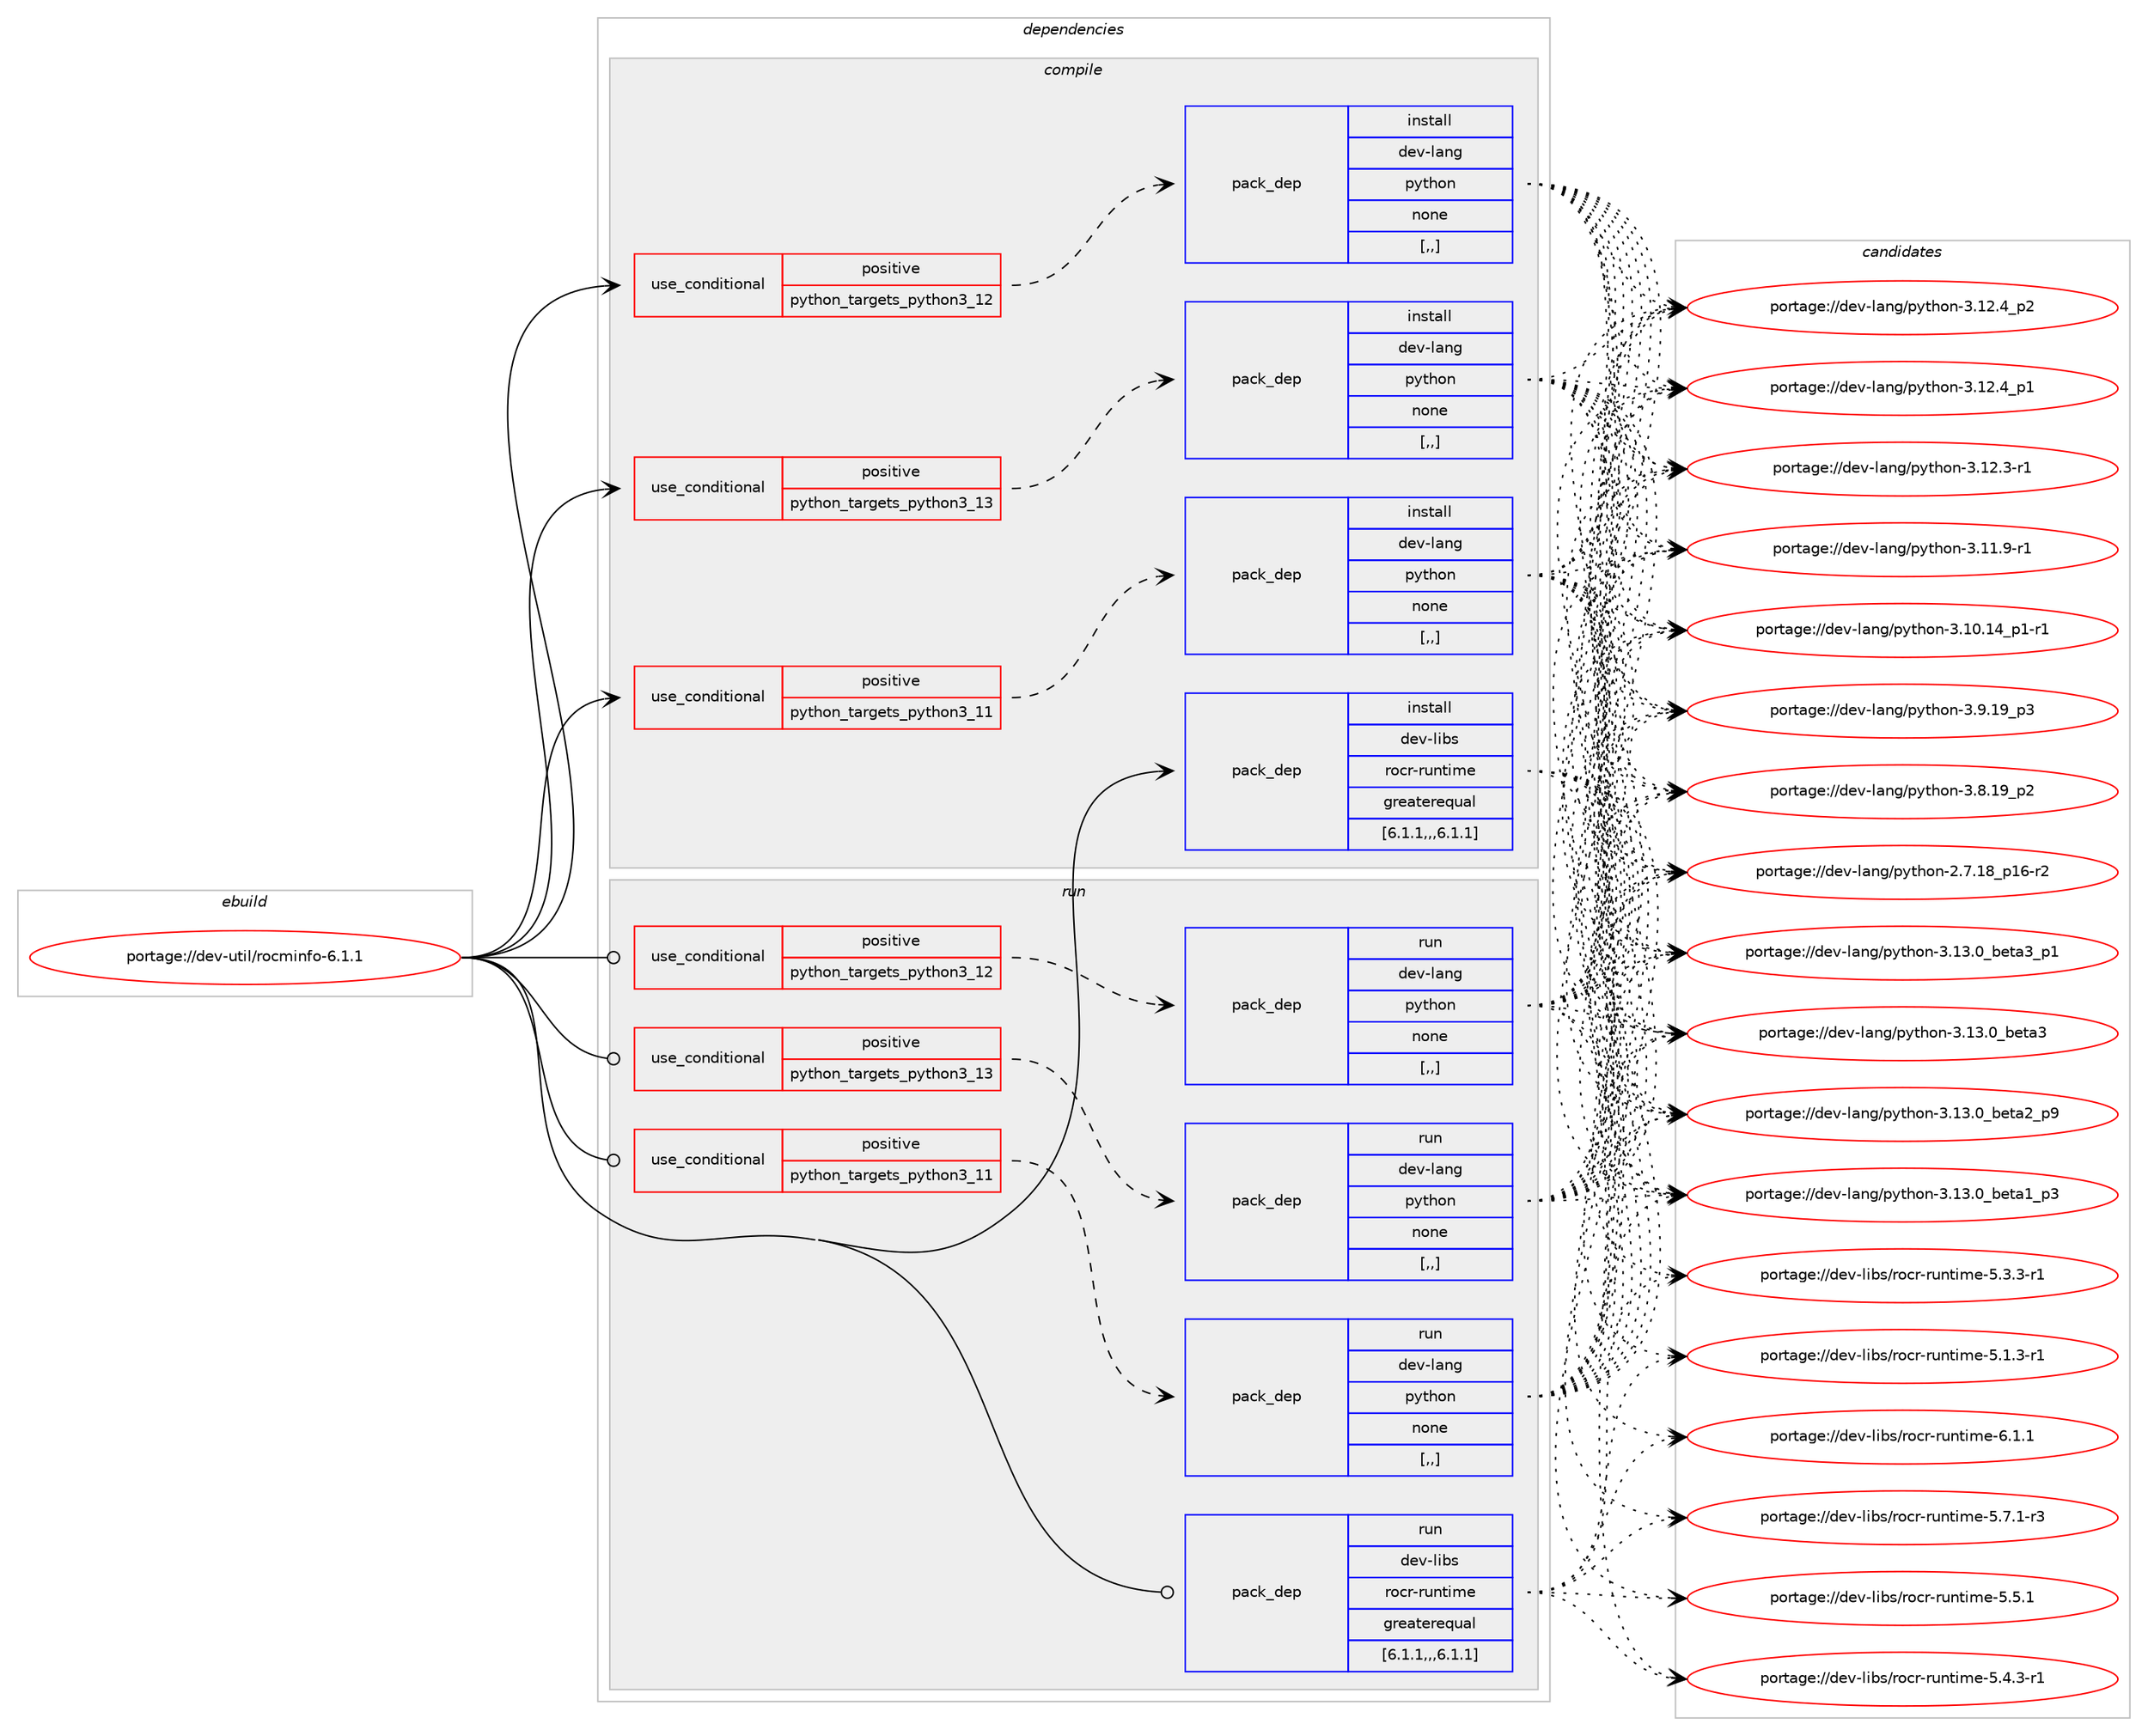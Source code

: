 digraph prolog {

# *************
# Graph options
# *************

newrank=true;
concentrate=true;
compound=true;
graph [rankdir=LR,fontname=Helvetica,fontsize=10,ranksep=1.5];#, ranksep=2.5, nodesep=0.2];
edge  [arrowhead=vee];
node  [fontname=Helvetica,fontsize=10];

# **********
# The ebuild
# **********

subgraph cluster_leftcol {
color=gray;
label=<<i>ebuild</i>>;
id [label="portage://dev-util/rocminfo-6.1.1", color=red, width=4, href="../dev-util/rocminfo-6.1.1.svg"];
}

# ****************
# The dependencies
# ****************

subgraph cluster_midcol {
color=gray;
label=<<i>dependencies</i>>;
subgraph cluster_compile {
fillcolor="#eeeeee";
style=filled;
label=<<i>compile</i>>;
subgraph cond61478 {
dependency218701 [label=<<TABLE BORDER="0" CELLBORDER="1" CELLSPACING="0" CELLPADDING="4"><TR><TD ROWSPAN="3" CELLPADDING="10">use_conditional</TD></TR><TR><TD>positive</TD></TR><TR><TD>python_targets_python3_11</TD></TR></TABLE>>, shape=none, color=red];
subgraph pack155765 {
dependency218702 [label=<<TABLE BORDER="0" CELLBORDER="1" CELLSPACING="0" CELLPADDING="4" WIDTH="220"><TR><TD ROWSPAN="6" CELLPADDING="30">pack_dep</TD></TR><TR><TD WIDTH="110">install</TD></TR><TR><TD>dev-lang</TD></TR><TR><TD>python</TD></TR><TR><TD>none</TD></TR><TR><TD>[,,]</TD></TR></TABLE>>, shape=none, color=blue];
}
dependency218701:e -> dependency218702:w [weight=20,style="dashed",arrowhead="vee"];
}
id:e -> dependency218701:w [weight=20,style="solid",arrowhead="vee"];
subgraph cond61479 {
dependency218703 [label=<<TABLE BORDER="0" CELLBORDER="1" CELLSPACING="0" CELLPADDING="4"><TR><TD ROWSPAN="3" CELLPADDING="10">use_conditional</TD></TR><TR><TD>positive</TD></TR><TR><TD>python_targets_python3_12</TD></TR></TABLE>>, shape=none, color=red];
subgraph pack155766 {
dependency218704 [label=<<TABLE BORDER="0" CELLBORDER="1" CELLSPACING="0" CELLPADDING="4" WIDTH="220"><TR><TD ROWSPAN="6" CELLPADDING="30">pack_dep</TD></TR><TR><TD WIDTH="110">install</TD></TR><TR><TD>dev-lang</TD></TR><TR><TD>python</TD></TR><TR><TD>none</TD></TR><TR><TD>[,,]</TD></TR></TABLE>>, shape=none, color=blue];
}
dependency218703:e -> dependency218704:w [weight=20,style="dashed",arrowhead="vee"];
}
id:e -> dependency218703:w [weight=20,style="solid",arrowhead="vee"];
subgraph cond61480 {
dependency218705 [label=<<TABLE BORDER="0" CELLBORDER="1" CELLSPACING="0" CELLPADDING="4"><TR><TD ROWSPAN="3" CELLPADDING="10">use_conditional</TD></TR><TR><TD>positive</TD></TR><TR><TD>python_targets_python3_13</TD></TR></TABLE>>, shape=none, color=red];
subgraph pack155767 {
dependency218706 [label=<<TABLE BORDER="0" CELLBORDER="1" CELLSPACING="0" CELLPADDING="4" WIDTH="220"><TR><TD ROWSPAN="6" CELLPADDING="30">pack_dep</TD></TR><TR><TD WIDTH="110">install</TD></TR><TR><TD>dev-lang</TD></TR><TR><TD>python</TD></TR><TR><TD>none</TD></TR><TR><TD>[,,]</TD></TR></TABLE>>, shape=none, color=blue];
}
dependency218705:e -> dependency218706:w [weight=20,style="dashed",arrowhead="vee"];
}
id:e -> dependency218705:w [weight=20,style="solid",arrowhead="vee"];
subgraph pack155768 {
dependency218707 [label=<<TABLE BORDER="0" CELLBORDER="1" CELLSPACING="0" CELLPADDING="4" WIDTH="220"><TR><TD ROWSPAN="6" CELLPADDING="30">pack_dep</TD></TR><TR><TD WIDTH="110">install</TD></TR><TR><TD>dev-libs</TD></TR><TR><TD>rocr-runtime</TD></TR><TR><TD>greaterequal</TD></TR><TR><TD>[6.1.1,,,6.1.1]</TD></TR></TABLE>>, shape=none, color=blue];
}
id:e -> dependency218707:w [weight=20,style="solid",arrowhead="vee"];
}
subgraph cluster_compileandrun {
fillcolor="#eeeeee";
style=filled;
label=<<i>compile and run</i>>;
}
subgraph cluster_run {
fillcolor="#eeeeee";
style=filled;
label=<<i>run</i>>;
subgraph cond61481 {
dependency218708 [label=<<TABLE BORDER="0" CELLBORDER="1" CELLSPACING="0" CELLPADDING="4"><TR><TD ROWSPAN="3" CELLPADDING="10">use_conditional</TD></TR><TR><TD>positive</TD></TR><TR><TD>python_targets_python3_11</TD></TR></TABLE>>, shape=none, color=red];
subgraph pack155769 {
dependency218709 [label=<<TABLE BORDER="0" CELLBORDER="1" CELLSPACING="0" CELLPADDING="4" WIDTH="220"><TR><TD ROWSPAN="6" CELLPADDING="30">pack_dep</TD></TR><TR><TD WIDTH="110">run</TD></TR><TR><TD>dev-lang</TD></TR><TR><TD>python</TD></TR><TR><TD>none</TD></TR><TR><TD>[,,]</TD></TR></TABLE>>, shape=none, color=blue];
}
dependency218708:e -> dependency218709:w [weight=20,style="dashed",arrowhead="vee"];
}
id:e -> dependency218708:w [weight=20,style="solid",arrowhead="odot"];
subgraph cond61482 {
dependency218710 [label=<<TABLE BORDER="0" CELLBORDER="1" CELLSPACING="0" CELLPADDING="4"><TR><TD ROWSPAN="3" CELLPADDING="10">use_conditional</TD></TR><TR><TD>positive</TD></TR><TR><TD>python_targets_python3_12</TD></TR></TABLE>>, shape=none, color=red];
subgraph pack155770 {
dependency218711 [label=<<TABLE BORDER="0" CELLBORDER="1" CELLSPACING="0" CELLPADDING="4" WIDTH="220"><TR><TD ROWSPAN="6" CELLPADDING="30">pack_dep</TD></TR><TR><TD WIDTH="110">run</TD></TR><TR><TD>dev-lang</TD></TR><TR><TD>python</TD></TR><TR><TD>none</TD></TR><TR><TD>[,,]</TD></TR></TABLE>>, shape=none, color=blue];
}
dependency218710:e -> dependency218711:w [weight=20,style="dashed",arrowhead="vee"];
}
id:e -> dependency218710:w [weight=20,style="solid",arrowhead="odot"];
subgraph cond61483 {
dependency218712 [label=<<TABLE BORDER="0" CELLBORDER="1" CELLSPACING="0" CELLPADDING="4"><TR><TD ROWSPAN="3" CELLPADDING="10">use_conditional</TD></TR><TR><TD>positive</TD></TR><TR><TD>python_targets_python3_13</TD></TR></TABLE>>, shape=none, color=red];
subgraph pack155771 {
dependency218713 [label=<<TABLE BORDER="0" CELLBORDER="1" CELLSPACING="0" CELLPADDING="4" WIDTH="220"><TR><TD ROWSPAN="6" CELLPADDING="30">pack_dep</TD></TR><TR><TD WIDTH="110">run</TD></TR><TR><TD>dev-lang</TD></TR><TR><TD>python</TD></TR><TR><TD>none</TD></TR><TR><TD>[,,]</TD></TR></TABLE>>, shape=none, color=blue];
}
dependency218712:e -> dependency218713:w [weight=20,style="dashed",arrowhead="vee"];
}
id:e -> dependency218712:w [weight=20,style="solid",arrowhead="odot"];
subgraph pack155772 {
dependency218714 [label=<<TABLE BORDER="0" CELLBORDER="1" CELLSPACING="0" CELLPADDING="4" WIDTH="220"><TR><TD ROWSPAN="6" CELLPADDING="30">pack_dep</TD></TR><TR><TD WIDTH="110">run</TD></TR><TR><TD>dev-libs</TD></TR><TR><TD>rocr-runtime</TD></TR><TR><TD>greaterequal</TD></TR><TR><TD>[6.1.1,,,6.1.1]</TD></TR></TABLE>>, shape=none, color=blue];
}
id:e -> dependency218714:w [weight=20,style="solid",arrowhead="odot"];
}
}

# **************
# The candidates
# **************

subgraph cluster_choices {
rank=same;
color=gray;
label=<<i>candidates</i>>;

subgraph choice155765 {
color=black;
nodesep=1;
choice10010111845108971101034711212111610411111045514649514648959810111697519511249 [label="portage://dev-lang/python-3.13.0_beta3_p1", color=red, width=4,href="../dev-lang/python-3.13.0_beta3_p1.svg"];
choice1001011184510897110103471121211161041111104551464951464895981011169751 [label="portage://dev-lang/python-3.13.0_beta3", color=red, width=4,href="../dev-lang/python-3.13.0_beta3.svg"];
choice10010111845108971101034711212111610411111045514649514648959810111697509511257 [label="portage://dev-lang/python-3.13.0_beta2_p9", color=red, width=4,href="../dev-lang/python-3.13.0_beta2_p9.svg"];
choice10010111845108971101034711212111610411111045514649514648959810111697499511251 [label="portage://dev-lang/python-3.13.0_beta1_p3", color=red, width=4,href="../dev-lang/python-3.13.0_beta1_p3.svg"];
choice100101118451089711010347112121116104111110455146495046529511250 [label="portage://dev-lang/python-3.12.4_p2", color=red, width=4,href="../dev-lang/python-3.12.4_p2.svg"];
choice100101118451089711010347112121116104111110455146495046529511249 [label="portage://dev-lang/python-3.12.4_p1", color=red, width=4,href="../dev-lang/python-3.12.4_p1.svg"];
choice100101118451089711010347112121116104111110455146495046514511449 [label="portage://dev-lang/python-3.12.3-r1", color=red, width=4,href="../dev-lang/python-3.12.3-r1.svg"];
choice100101118451089711010347112121116104111110455146494946574511449 [label="portage://dev-lang/python-3.11.9-r1", color=red, width=4,href="../dev-lang/python-3.11.9-r1.svg"];
choice100101118451089711010347112121116104111110455146494846495295112494511449 [label="portage://dev-lang/python-3.10.14_p1-r1", color=red, width=4,href="../dev-lang/python-3.10.14_p1-r1.svg"];
choice100101118451089711010347112121116104111110455146574649579511251 [label="portage://dev-lang/python-3.9.19_p3", color=red, width=4,href="../dev-lang/python-3.9.19_p3.svg"];
choice100101118451089711010347112121116104111110455146564649579511250 [label="portage://dev-lang/python-3.8.19_p2", color=red, width=4,href="../dev-lang/python-3.8.19_p2.svg"];
choice100101118451089711010347112121116104111110455046554649569511249544511450 [label="portage://dev-lang/python-2.7.18_p16-r2", color=red, width=4,href="../dev-lang/python-2.7.18_p16-r2.svg"];
dependency218702:e -> choice10010111845108971101034711212111610411111045514649514648959810111697519511249:w [style=dotted,weight="100"];
dependency218702:e -> choice1001011184510897110103471121211161041111104551464951464895981011169751:w [style=dotted,weight="100"];
dependency218702:e -> choice10010111845108971101034711212111610411111045514649514648959810111697509511257:w [style=dotted,weight="100"];
dependency218702:e -> choice10010111845108971101034711212111610411111045514649514648959810111697499511251:w [style=dotted,weight="100"];
dependency218702:e -> choice100101118451089711010347112121116104111110455146495046529511250:w [style=dotted,weight="100"];
dependency218702:e -> choice100101118451089711010347112121116104111110455146495046529511249:w [style=dotted,weight="100"];
dependency218702:e -> choice100101118451089711010347112121116104111110455146495046514511449:w [style=dotted,weight="100"];
dependency218702:e -> choice100101118451089711010347112121116104111110455146494946574511449:w [style=dotted,weight="100"];
dependency218702:e -> choice100101118451089711010347112121116104111110455146494846495295112494511449:w [style=dotted,weight="100"];
dependency218702:e -> choice100101118451089711010347112121116104111110455146574649579511251:w [style=dotted,weight="100"];
dependency218702:e -> choice100101118451089711010347112121116104111110455146564649579511250:w [style=dotted,weight="100"];
dependency218702:e -> choice100101118451089711010347112121116104111110455046554649569511249544511450:w [style=dotted,weight="100"];
}
subgraph choice155766 {
color=black;
nodesep=1;
choice10010111845108971101034711212111610411111045514649514648959810111697519511249 [label="portage://dev-lang/python-3.13.0_beta3_p1", color=red, width=4,href="../dev-lang/python-3.13.0_beta3_p1.svg"];
choice1001011184510897110103471121211161041111104551464951464895981011169751 [label="portage://dev-lang/python-3.13.0_beta3", color=red, width=4,href="../dev-lang/python-3.13.0_beta3.svg"];
choice10010111845108971101034711212111610411111045514649514648959810111697509511257 [label="portage://dev-lang/python-3.13.0_beta2_p9", color=red, width=4,href="../dev-lang/python-3.13.0_beta2_p9.svg"];
choice10010111845108971101034711212111610411111045514649514648959810111697499511251 [label="portage://dev-lang/python-3.13.0_beta1_p3", color=red, width=4,href="../dev-lang/python-3.13.0_beta1_p3.svg"];
choice100101118451089711010347112121116104111110455146495046529511250 [label="portage://dev-lang/python-3.12.4_p2", color=red, width=4,href="../dev-lang/python-3.12.4_p2.svg"];
choice100101118451089711010347112121116104111110455146495046529511249 [label="portage://dev-lang/python-3.12.4_p1", color=red, width=4,href="../dev-lang/python-3.12.4_p1.svg"];
choice100101118451089711010347112121116104111110455146495046514511449 [label="portage://dev-lang/python-3.12.3-r1", color=red, width=4,href="../dev-lang/python-3.12.3-r1.svg"];
choice100101118451089711010347112121116104111110455146494946574511449 [label="portage://dev-lang/python-3.11.9-r1", color=red, width=4,href="../dev-lang/python-3.11.9-r1.svg"];
choice100101118451089711010347112121116104111110455146494846495295112494511449 [label="portage://dev-lang/python-3.10.14_p1-r1", color=red, width=4,href="../dev-lang/python-3.10.14_p1-r1.svg"];
choice100101118451089711010347112121116104111110455146574649579511251 [label="portage://dev-lang/python-3.9.19_p3", color=red, width=4,href="../dev-lang/python-3.9.19_p3.svg"];
choice100101118451089711010347112121116104111110455146564649579511250 [label="portage://dev-lang/python-3.8.19_p2", color=red, width=4,href="../dev-lang/python-3.8.19_p2.svg"];
choice100101118451089711010347112121116104111110455046554649569511249544511450 [label="portage://dev-lang/python-2.7.18_p16-r2", color=red, width=4,href="../dev-lang/python-2.7.18_p16-r2.svg"];
dependency218704:e -> choice10010111845108971101034711212111610411111045514649514648959810111697519511249:w [style=dotted,weight="100"];
dependency218704:e -> choice1001011184510897110103471121211161041111104551464951464895981011169751:w [style=dotted,weight="100"];
dependency218704:e -> choice10010111845108971101034711212111610411111045514649514648959810111697509511257:w [style=dotted,weight="100"];
dependency218704:e -> choice10010111845108971101034711212111610411111045514649514648959810111697499511251:w [style=dotted,weight="100"];
dependency218704:e -> choice100101118451089711010347112121116104111110455146495046529511250:w [style=dotted,weight="100"];
dependency218704:e -> choice100101118451089711010347112121116104111110455146495046529511249:w [style=dotted,weight="100"];
dependency218704:e -> choice100101118451089711010347112121116104111110455146495046514511449:w [style=dotted,weight="100"];
dependency218704:e -> choice100101118451089711010347112121116104111110455146494946574511449:w [style=dotted,weight="100"];
dependency218704:e -> choice100101118451089711010347112121116104111110455146494846495295112494511449:w [style=dotted,weight="100"];
dependency218704:e -> choice100101118451089711010347112121116104111110455146574649579511251:w [style=dotted,weight="100"];
dependency218704:e -> choice100101118451089711010347112121116104111110455146564649579511250:w [style=dotted,weight="100"];
dependency218704:e -> choice100101118451089711010347112121116104111110455046554649569511249544511450:w [style=dotted,weight="100"];
}
subgraph choice155767 {
color=black;
nodesep=1;
choice10010111845108971101034711212111610411111045514649514648959810111697519511249 [label="portage://dev-lang/python-3.13.0_beta3_p1", color=red, width=4,href="../dev-lang/python-3.13.0_beta3_p1.svg"];
choice1001011184510897110103471121211161041111104551464951464895981011169751 [label="portage://dev-lang/python-3.13.0_beta3", color=red, width=4,href="../dev-lang/python-3.13.0_beta3.svg"];
choice10010111845108971101034711212111610411111045514649514648959810111697509511257 [label="portage://dev-lang/python-3.13.0_beta2_p9", color=red, width=4,href="../dev-lang/python-3.13.0_beta2_p9.svg"];
choice10010111845108971101034711212111610411111045514649514648959810111697499511251 [label="portage://dev-lang/python-3.13.0_beta1_p3", color=red, width=4,href="../dev-lang/python-3.13.0_beta1_p3.svg"];
choice100101118451089711010347112121116104111110455146495046529511250 [label="portage://dev-lang/python-3.12.4_p2", color=red, width=4,href="../dev-lang/python-3.12.4_p2.svg"];
choice100101118451089711010347112121116104111110455146495046529511249 [label="portage://dev-lang/python-3.12.4_p1", color=red, width=4,href="../dev-lang/python-3.12.4_p1.svg"];
choice100101118451089711010347112121116104111110455146495046514511449 [label="portage://dev-lang/python-3.12.3-r1", color=red, width=4,href="../dev-lang/python-3.12.3-r1.svg"];
choice100101118451089711010347112121116104111110455146494946574511449 [label="portage://dev-lang/python-3.11.9-r1", color=red, width=4,href="../dev-lang/python-3.11.9-r1.svg"];
choice100101118451089711010347112121116104111110455146494846495295112494511449 [label="portage://dev-lang/python-3.10.14_p1-r1", color=red, width=4,href="../dev-lang/python-3.10.14_p1-r1.svg"];
choice100101118451089711010347112121116104111110455146574649579511251 [label="portage://dev-lang/python-3.9.19_p3", color=red, width=4,href="../dev-lang/python-3.9.19_p3.svg"];
choice100101118451089711010347112121116104111110455146564649579511250 [label="portage://dev-lang/python-3.8.19_p2", color=red, width=4,href="../dev-lang/python-3.8.19_p2.svg"];
choice100101118451089711010347112121116104111110455046554649569511249544511450 [label="portage://dev-lang/python-2.7.18_p16-r2", color=red, width=4,href="../dev-lang/python-2.7.18_p16-r2.svg"];
dependency218706:e -> choice10010111845108971101034711212111610411111045514649514648959810111697519511249:w [style=dotted,weight="100"];
dependency218706:e -> choice1001011184510897110103471121211161041111104551464951464895981011169751:w [style=dotted,weight="100"];
dependency218706:e -> choice10010111845108971101034711212111610411111045514649514648959810111697509511257:w [style=dotted,weight="100"];
dependency218706:e -> choice10010111845108971101034711212111610411111045514649514648959810111697499511251:w [style=dotted,weight="100"];
dependency218706:e -> choice100101118451089711010347112121116104111110455146495046529511250:w [style=dotted,weight="100"];
dependency218706:e -> choice100101118451089711010347112121116104111110455146495046529511249:w [style=dotted,weight="100"];
dependency218706:e -> choice100101118451089711010347112121116104111110455146495046514511449:w [style=dotted,weight="100"];
dependency218706:e -> choice100101118451089711010347112121116104111110455146494946574511449:w [style=dotted,weight="100"];
dependency218706:e -> choice100101118451089711010347112121116104111110455146494846495295112494511449:w [style=dotted,weight="100"];
dependency218706:e -> choice100101118451089711010347112121116104111110455146574649579511251:w [style=dotted,weight="100"];
dependency218706:e -> choice100101118451089711010347112121116104111110455146564649579511250:w [style=dotted,weight="100"];
dependency218706:e -> choice100101118451089711010347112121116104111110455046554649569511249544511450:w [style=dotted,weight="100"];
}
subgraph choice155768 {
color=black;
nodesep=1;
choice1001011184510810598115471141119911445114117110116105109101455446494649 [label="portage://dev-libs/rocr-runtime-6.1.1", color=red, width=4,href="../dev-libs/rocr-runtime-6.1.1.svg"];
choice10010111845108105981154711411199114451141171101161051091014553465546494511451 [label="portage://dev-libs/rocr-runtime-5.7.1-r3", color=red, width=4,href="../dev-libs/rocr-runtime-5.7.1-r3.svg"];
choice1001011184510810598115471141119911445114117110116105109101455346534649 [label="portage://dev-libs/rocr-runtime-5.5.1", color=red, width=4,href="../dev-libs/rocr-runtime-5.5.1.svg"];
choice10010111845108105981154711411199114451141171101161051091014553465246514511449 [label="portage://dev-libs/rocr-runtime-5.4.3-r1", color=red, width=4,href="../dev-libs/rocr-runtime-5.4.3-r1.svg"];
choice10010111845108105981154711411199114451141171101161051091014553465146514511449 [label="portage://dev-libs/rocr-runtime-5.3.3-r1", color=red, width=4,href="../dev-libs/rocr-runtime-5.3.3-r1.svg"];
choice10010111845108105981154711411199114451141171101161051091014553464946514511449 [label="portage://dev-libs/rocr-runtime-5.1.3-r1", color=red, width=4,href="../dev-libs/rocr-runtime-5.1.3-r1.svg"];
dependency218707:e -> choice1001011184510810598115471141119911445114117110116105109101455446494649:w [style=dotted,weight="100"];
dependency218707:e -> choice10010111845108105981154711411199114451141171101161051091014553465546494511451:w [style=dotted,weight="100"];
dependency218707:e -> choice1001011184510810598115471141119911445114117110116105109101455346534649:w [style=dotted,weight="100"];
dependency218707:e -> choice10010111845108105981154711411199114451141171101161051091014553465246514511449:w [style=dotted,weight="100"];
dependency218707:e -> choice10010111845108105981154711411199114451141171101161051091014553465146514511449:w [style=dotted,weight="100"];
dependency218707:e -> choice10010111845108105981154711411199114451141171101161051091014553464946514511449:w [style=dotted,weight="100"];
}
subgraph choice155769 {
color=black;
nodesep=1;
choice10010111845108971101034711212111610411111045514649514648959810111697519511249 [label="portage://dev-lang/python-3.13.0_beta3_p1", color=red, width=4,href="../dev-lang/python-3.13.0_beta3_p1.svg"];
choice1001011184510897110103471121211161041111104551464951464895981011169751 [label="portage://dev-lang/python-3.13.0_beta3", color=red, width=4,href="../dev-lang/python-3.13.0_beta3.svg"];
choice10010111845108971101034711212111610411111045514649514648959810111697509511257 [label="portage://dev-lang/python-3.13.0_beta2_p9", color=red, width=4,href="../dev-lang/python-3.13.0_beta2_p9.svg"];
choice10010111845108971101034711212111610411111045514649514648959810111697499511251 [label="portage://dev-lang/python-3.13.0_beta1_p3", color=red, width=4,href="../dev-lang/python-3.13.0_beta1_p3.svg"];
choice100101118451089711010347112121116104111110455146495046529511250 [label="portage://dev-lang/python-3.12.4_p2", color=red, width=4,href="../dev-lang/python-3.12.4_p2.svg"];
choice100101118451089711010347112121116104111110455146495046529511249 [label="portage://dev-lang/python-3.12.4_p1", color=red, width=4,href="../dev-lang/python-3.12.4_p1.svg"];
choice100101118451089711010347112121116104111110455146495046514511449 [label="portage://dev-lang/python-3.12.3-r1", color=red, width=4,href="../dev-lang/python-3.12.3-r1.svg"];
choice100101118451089711010347112121116104111110455146494946574511449 [label="portage://dev-lang/python-3.11.9-r1", color=red, width=4,href="../dev-lang/python-3.11.9-r1.svg"];
choice100101118451089711010347112121116104111110455146494846495295112494511449 [label="portage://dev-lang/python-3.10.14_p1-r1", color=red, width=4,href="../dev-lang/python-3.10.14_p1-r1.svg"];
choice100101118451089711010347112121116104111110455146574649579511251 [label="portage://dev-lang/python-3.9.19_p3", color=red, width=4,href="../dev-lang/python-3.9.19_p3.svg"];
choice100101118451089711010347112121116104111110455146564649579511250 [label="portage://dev-lang/python-3.8.19_p2", color=red, width=4,href="../dev-lang/python-3.8.19_p2.svg"];
choice100101118451089711010347112121116104111110455046554649569511249544511450 [label="portage://dev-lang/python-2.7.18_p16-r2", color=red, width=4,href="../dev-lang/python-2.7.18_p16-r2.svg"];
dependency218709:e -> choice10010111845108971101034711212111610411111045514649514648959810111697519511249:w [style=dotted,weight="100"];
dependency218709:e -> choice1001011184510897110103471121211161041111104551464951464895981011169751:w [style=dotted,weight="100"];
dependency218709:e -> choice10010111845108971101034711212111610411111045514649514648959810111697509511257:w [style=dotted,weight="100"];
dependency218709:e -> choice10010111845108971101034711212111610411111045514649514648959810111697499511251:w [style=dotted,weight="100"];
dependency218709:e -> choice100101118451089711010347112121116104111110455146495046529511250:w [style=dotted,weight="100"];
dependency218709:e -> choice100101118451089711010347112121116104111110455146495046529511249:w [style=dotted,weight="100"];
dependency218709:e -> choice100101118451089711010347112121116104111110455146495046514511449:w [style=dotted,weight="100"];
dependency218709:e -> choice100101118451089711010347112121116104111110455146494946574511449:w [style=dotted,weight="100"];
dependency218709:e -> choice100101118451089711010347112121116104111110455146494846495295112494511449:w [style=dotted,weight="100"];
dependency218709:e -> choice100101118451089711010347112121116104111110455146574649579511251:w [style=dotted,weight="100"];
dependency218709:e -> choice100101118451089711010347112121116104111110455146564649579511250:w [style=dotted,weight="100"];
dependency218709:e -> choice100101118451089711010347112121116104111110455046554649569511249544511450:w [style=dotted,weight="100"];
}
subgraph choice155770 {
color=black;
nodesep=1;
choice10010111845108971101034711212111610411111045514649514648959810111697519511249 [label="portage://dev-lang/python-3.13.0_beta3_p1", color=red, width=4,href="../dev-lang/python-3.13.0_beta3_p1.svg"];
choice1001011184510897110103471121211161041111104551464951464895981011169751 [label="portage://dev-lang/python-3.13.0_beta3", color=red, width=4,href="../dev-lang/python-3.13.0_beta3.svg"];
choice10010111845108971101034711212111610411111045514649514648959810111697509511257 [label="portage://dev-lang/python-3.13.0_beta2_p9", color=red, width=4,href="../dev-lang/python-3.13.0_beta2_p9.svg"];
choice10010111845108971101034711212111610411111045514649514648959810111697499511251 [label="portage://dev-lang/python-3.13.0_beta1_p3", color=red, width=4,href="../dev-lang/python-3.13.0_beta1_p3.svg"];
choice100101118451089711010347112121116104111110455146495046529511250 [label="portage://dev-lang/python-3.12.4_p2", color=red, width=4,href="../dev-lang/python-3.12.4_p2.svg"];
choice100101118451089711010347112121116104111110455146495046529511249 [label="portage://dev-lang/python-3.12.4_p1", color=red, width=4,href="../dev-lang/python-3.12.4_p1.svg"];
choice100101118451089711010347112121116104111110455146495046514511449 [label="portage://dev-lang/python-3.12.3-r1", color=red, width=4,href="../dev-lang/python-3.12.3-r1.svg"];
choice100101118451089711010347112121116104111110455146494946574511449 [label="portage://dev-lang/python-3.11.9-r1", color=red, width=4,href="../dev-lang/python-3.11.9-r1.svg"];
choice100101118451089711010347112121116104111110455146494846495295112494511449 [label="portage://dev-lang/python-3.10.14_p1-r1", color=red, width=4,href="../dev-lang/python-3.10.14_p1-r1.svg"];
choice100101118451089711010347112121116104111110455146574649579511251 [label="portage://dev-lang/python-3.9.19_p3", color=red, width=4,href="../dev-lang/python-3.9.19_p3.svg"];
choice100101118451089711010347112121116104111110455146564649579511250 [label="portage://dev-lang/python-3.8.19_p2", color=red, width=4,href="../dev-lang/python-3.8.19_p2.svg"];
choice100101118451089711010347112121116104111110455046554649569511249544511450 [label="portage://dev-lang/python-2.7.18_p16-r2", color=red, width=4,href="../dev-lang/python-2.7.18_p16-r2.svg"];
dependency218711:e -> choice10010111845108971101034711212111610411111045514649514648959810111697519511249:w [style=dotted,weight="100"];
dependency218711:e -> choice1001011184510897110103471121211161041111104551464951464895981011169751:w [style=dotted,weight="100"];
dependency218711:e -> choice10010111845108971101034711212111610411111045514649514648959810111697509511257:w [style=dotted,weight="100"];
dependency218711:e -> choice10010111845108971101034711212111610411111045514649514648959810111697499511251:w [style=dotted,weight="100"];
dependency218711:e -> choice100101118451089711010347112121116104111110455146495046529511250:w [style=dotted,weight="100"];
dependency218711:e -> choice100101118451089711010347112121116104111110455146495046529511249:w [style=dotted,weight="100"];
dependency218711:e -> choice100101118451089711010347112121116104111110455146495046514511449:w [style=dotted,weight="100"];
dependency218711:e -> choice100101118451089711010347112121116104111110455146494946574511449:w [style=dotted,weight="100"];
dependency218711:e -> choice100101118451089711010347112121116104111110455146494846495295112494511449:w [style=dotted,weight="100"];
dependency218711:e -> choice100101118451089711010347112121116104111110455146574649579511251:w [style=dotted,weight="100"];
dependency218711:e -> choice100101118451089711010347112121116104111110455146564649579511250:w [style=dotted,weight="100"];
dependency218711:e -> choice100101118451089711010347112121116104111110455046554649569511249544511450:w [style=dotted,weight="100"];
}
subgraph choice155771 {
color=black;
nodesep=1;
choice10010111845108971101034711212111610411111045514649514648959810111697519511249 [label="portage://dev-lang/python-3.13.0_beta3_p1", color=red, width=4,href="../dev-lang/python-3.13.0_beta3_p1.svg"];
choice1001011184510897110103471121211161041111104551464951464895981011169751 [label="portage://dev-lang/python-3.13.0_beta3", color=red, width=4,href="../dev-lang/python-3.13.0_beta3.svg"];
choice10010111845108971101034711212111610411111045514649514648959810111697509511257 [label="portage://dev-lang/python-3.13.0_beta2_p9", color=red, width=4,href="../dev-lang/python-3.13.0_beta2_p9.svg"];
choice10010111845108971101034711212111610411111045514649514648959810111697499511251 [label="portage://dev-lang/python-3.13.0_beta1_p3", color=red, width=4,href="../dev-lang/python-3.13.0_beta1_p3.svg"];
choice100101118451089711010347112121116104111110455146495046529511250 [label="portage://dev-lang/python-3.12.4_p2", color=red, width=4,href="../dev-lang/python-3.12.4_p2.svg"];
choice100101118451089711010347112121116104111110455146495046529511249 [label="portage://dev-lang/python-3.12.4_p1", color=red, width=4,href="../dev-lang/python-3.12.4_p1.svg"];
choice100101118451089711010347112121116104111110455146495046514511449 [label="portage://dev-lang/python-3.12.3-r1", color=red, width=4,href="../dev-lang/python-3.12.3-r1.svg"];
choice100101118451089711010347112121116104111110455146494946574511449 [label="portage://dev-lang/python-3.11.9-r1", color=red, width=4,href="../dev-lang/python-3.11.9-r1.svg"];
choice100101118451089711010347112121116104111110455146494846495295112494511449 [label="portage://dev-lang/python-3.10.14_p1-r1", color=red, width=4,href="../dev-lang/python-3.10.14_p1-r1.svg"];
choice100101118451089711010347112121116104111110455146574649579511251 [label="portage://dev-lang/python-3.9.19_p3", color=red, width=4,href="../dev-lang/python-3.9.19_p3.svg"];
choice100101118451089711010347112121116104111110455146564649579511250 [label="portage://dev-lang/python-3.8.19_p2", color=red, width=4,href="../dev-lang/python-3.8.19_p2.svg"];
choice100101118451089711010347112121116104111110455046554649569511249544511450 [label="portage://dev-lang/python-2.7.18_p16-r2", color=red, width=4,href="../dev-lang/python-2.7.18_p16-r2.svg"];
dependency218713:e -> choice10010111845108971101034711212111610411111045514649514648959810111697519511249:w [style=dotted,weight="100"];
dependency218713:e -> choice1001011184510897110103471121211161041111104551464951464895981011169751:w [style=dotted,weight="100"];
dependency218713:e -> choice10010111845108971101034711212111610411111045514649514648959810111697509511257:w [style=dotted,weight="100"];
dependency218713:e -> choice10010111845108971101034711212111610411111045514649514648959810111697499511251:w [style=dotted,weight="100"];
dependency218713:e -> choice100101118451089711010347112121116104111110455146495046529511250:w [style=dotted,weight="100"];
dependency218713:e -> choice100101118451089711010347112121116104111110455146495046529511249:w [style=dotted,weight="100"];
dependency218713:e -> choice100101118451089711010347112121116104111110455146495046514511449:w [style=dotted,weight="100"];
dependency218713:e -> choice100101118451089711010347112121116104111110455146494946574511449:w [style=dotted,weight="100"];
dependency218713:e -> choice100101118451089711010347112121116104111110455146494846495295112494511449:w [style=dotted,weight="100"];
dependency218713:e -> choice100101118451089711010347112121116104111110455146574649579511251:w [style=dotted,weight="100"];
dependency218713:e -> choice100101118451089711010347112121116104111110455146564649579511250:w [style=dotted,weight="100"];
dependency218713:e -> choice100101118451089711010347112121116104111110455046554649569511249544511450:w [style=dotted,weight="100"];
}
subgraph choice155772 {
color=black;
nodesep=1;
choice1001011184510810598115471141119911445114117110116105109101455446494649 [label="portage://dev-libs/rocr-runtime-6.1.1", color=red, width=4,href="../dev-libs/rocr-runtime-6.1.1.svg"];
choice10010111845108105981154711411199114451141171101161051091014553465546494511451 [label="portage://dev-libs/rocr-runtime-5.7.1-r3", color=red, width=4,href="../dev-libs/rocr-runtime-5.7.1-r3.svg"];
choice1001011184510810598115471141119911445114117110116105109101455346534649 [label="portage://dev-libs/rocr-runtime-5.5.1", color=red, width=4,href="../dev-libs/rocr-runtime-5.5.1.svg"];
choice10010111845108105981154711411199114451141171101161051091014553465246514511449 [label="portage://dev-libs/rocr-runtime-5.4.3-r1", color=red, width=4,href="../dev-libs/rocr-runtime-5.4.3-r1.svg"];
choice10010111845108105981154711411199114451141171101161051091014553465146514511449 [label="portage://dev-libs/rocr-runtime-5.3.3-r1", color=red, width=4,href="../dev-libs/rocr-runtime-5.3.3-r1.svg"];
choice10010111845108105981154711411199114451141171101161051091014553464946514511449 [label="portage://dev-libs/rocr-runtime-5.1.3-r1", color=red, width=4,href="../dev-libs/rocr-runtime-5.1.3-r1.svg"];
dependency218714:e -> choice1001011184510810598115471141119911445114117110116105109101455446494649:w [style=dotted,weight="100"];
dependency218714:e -> choice10010111845108105981154711411199114451141171101161051091014553465546494511451:w [style=dotted,weight="100"];
dependency218714:e -> choice1001011184510810598115471141119911445114117110116105109101455346534649:w [style=dotted,weight="100"];
dependency218714:e -> choice10010111845108105981154711411199114451141171101161051091014553465246514511449:w [style=dotted,weight="100"];
dependency218714:e -> choice10010111845108105981154711411199114451141171101161051091014553465146514511449:w [style=dotted,weight="100"];
dependency218714:e -> choice10010111845108105981154711411199114451141171101161051091014553464946514511449:w [style=dotted,weight="100"];
}
}

}
